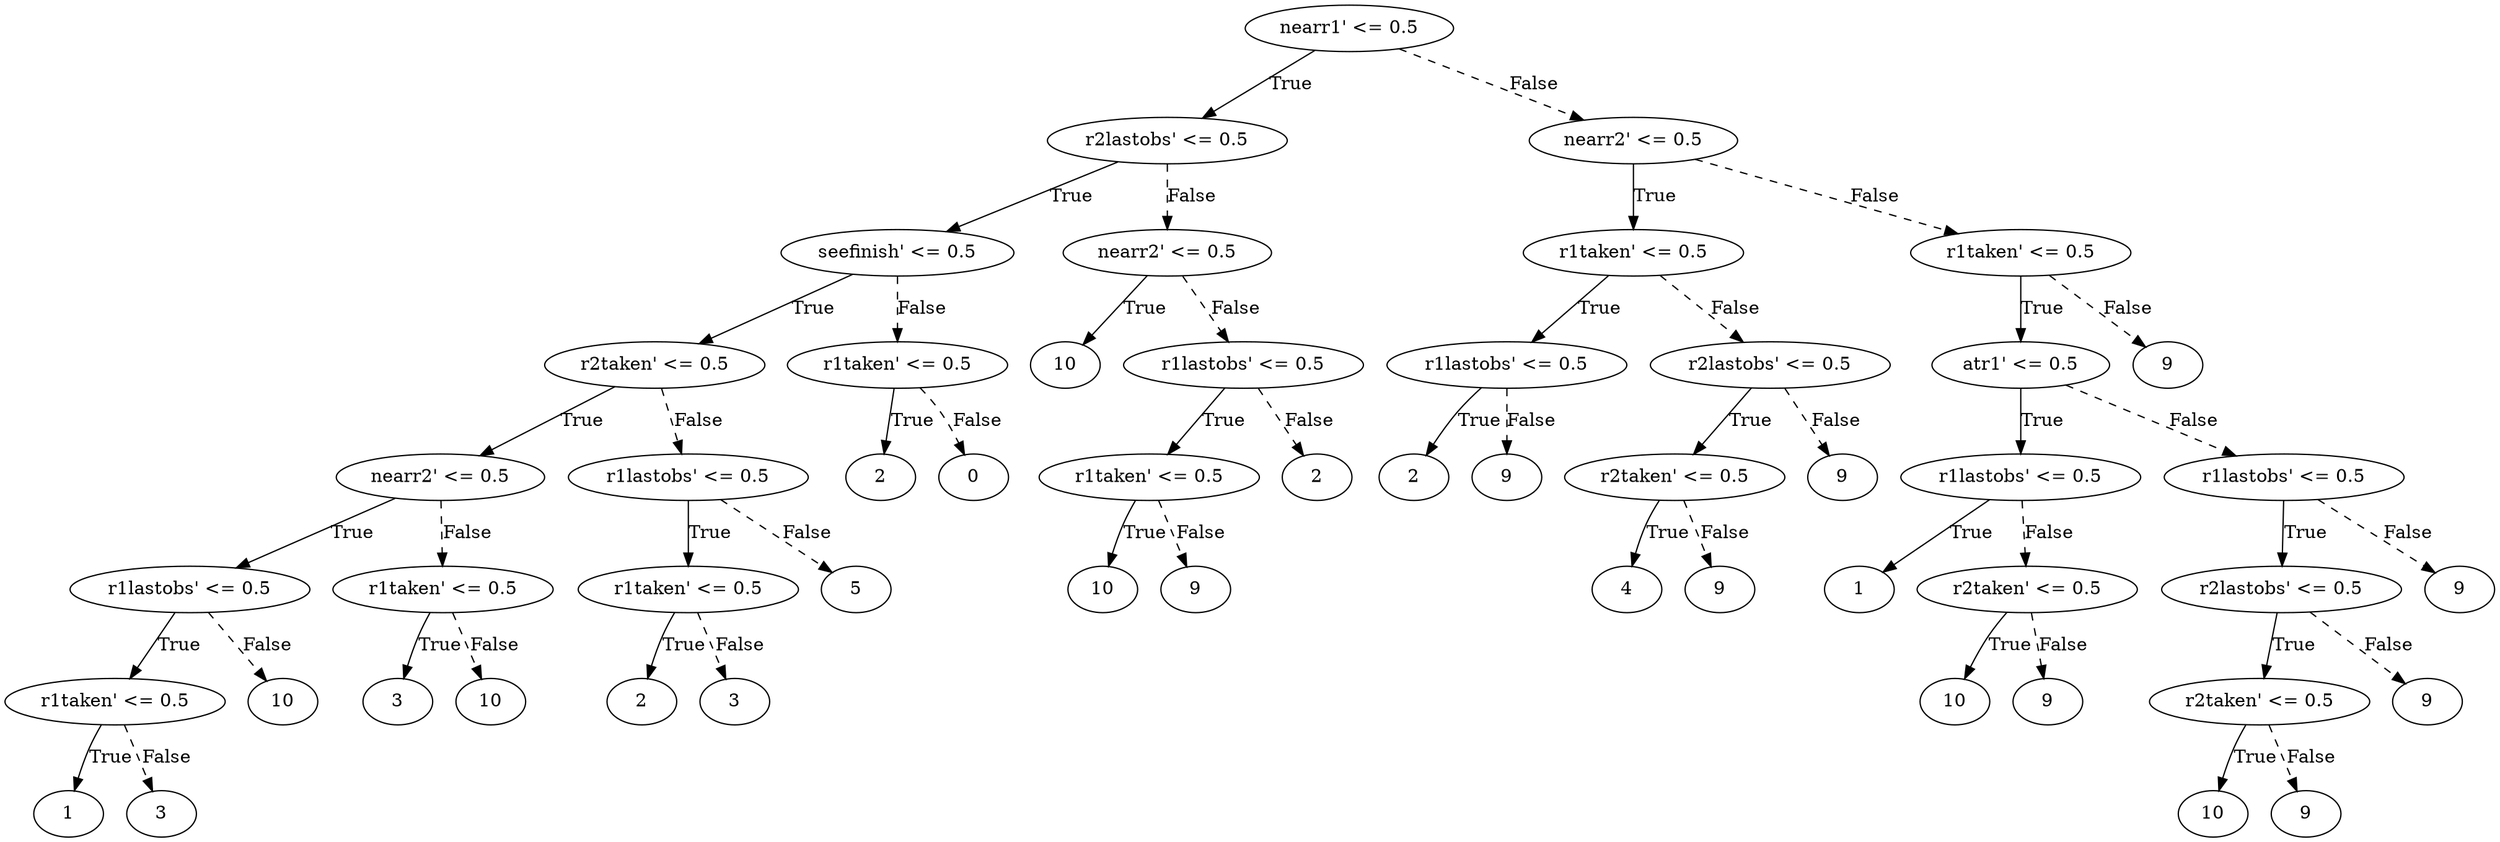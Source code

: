 digraph {
0 [label="nearr1' <= 0.5"];
1 [label="r2lastobs' <= 0.5"];
2 [label="seefinish' <= 0.5"];
3 [label="r2taken' <= 0.5"];
4 [label="nearr2' <= 0.5"];
5 [label="r1lastobs' <= 0.5"];
6 [label="r1taken' <= 0.5"];
7 [label="1"];
6 -> 7 [label="True"];
8 [label="3"];
6 -> 8 [style="dashed", label="False"];
5 -> 6 [label="True"];
9 [label="10"];
5 -> 9 [style="dashed", label="False"];
4 -> 5 [label="True"];
10 [label="r1taken' <= 0.5"];
11 [label="3"];
10 -> 11 [label="True"];
12 [label="10"];
10 -> 12 [style="dashed", label="False"];
4 -> 10 [style="dashed", label="False"];
3 -> 4 [label="True"];
13 [label="r1lastobs' <= 0.5"];
14 [label="r1taken' <= 0.5"];
15 [label="2"];
14 -> 15 [label="True"];
16 [label="3"];
14 -> 16 [style="dashed", label="False"];
13 -> 14 [label="True"];
17 [label="5"];
13 -> 17 [style="dashed", label="False"];
3 -> 13 [style="dashed", label="False"];
2 -> 3 [label="True"];
18 [label="r1taken' <= 0.5"];
19 [label="2"];
18 -> 19 [label="True"];
20 [label="0"];
18 -> 20 [style="dashed", label="False"];
2 -> 18 [style="dashed", label="False"];
1 -> 2 [label="True"];
21 [label="nearr2' <= 0.5"];
22 [label="10"];
21 -> 22 [label="True"];
23 [label="r1lastobs' <= 0.5"];
24 [label="r1taken' <= 0.5"];
25 [label="10"];
24 -> 25 [label="True"];
26 [label="9"];
24 -> 26 [style="dashed", label="False"];
23 -> 24 [label="True"];
27 [label="2"];
23 -> 27 [style="dashed", label="False"];
21 -> 23 [style="dashed", label="False"];
1 -> 21 [style="dashed", label="False"];
0 -> 1 [label="True"];
28 [label="nearr2' <= 0.5"];
29 [label="r1taken' <= 0.5"];
30 [label="r1lastobs' <= 0.5"];
31 [label="2"];
30 -> 31 [label="True"];
32 [label="9"];
30 -> 32 [style="dashed", label="False"];
29 -> 30 [label="True"];
33 [label="r2lastobs' <= 0.5"];
34 [label="r2taken' <= 0.5"];
35 [label="4"];
34 -> 35 [label="True"];
36 [label="9"];
34 -> 36 [style="dashed", label="False"];
33 -> 34 [label="True"];
37 [label="9"];
33 -> 37 [style="dashed", label="False"];
29 -> 33 [style="dashed", label="False"];
28 -> 29 [label="True"];
38 [label="r1taken' <= 0.5"];
39 [label="atr1' <= 0.5"];
40 [label="r1lastobs' <= 0.5"];
41 [label="1"];
40 -> 41 [label="True"];
42 [label="r2taken' <= 0.5"];
43 [label="10"];
42 -> 43 [label="True"];
44 [label="9"];
42 -> 44 [style="dashed", label="False"];
40 -> 42 [style="dashed", label="False"];
39 -> 40 [label="True"];
45 [label="r1lastobs' <= 0.5"];
46 [label="r2lastobs' <= 0.5"];
47 [label="r2taken' <= 0.5"];
48 [label="10"];
47 -> 48 [label="True"];
49 [label="9"];
47 -> 49 [style="dashed", label="False"];
46 -> 47 [label="True"];
50 [label="9"];
46 -> 50 [style="dashed", label="False"];
45 -> 46 [label="True"];
51 [label="9"];
45 -> 51 [style="dashed", label="False"];
39 -> 45 [style="dashed", label="False"];
38 -> 39 [label="True"];
52 [label="9"];
38 -> 52 [style="dashed", label="False"];
28 -> 38 [style="dashed", label="False"];
0 -> 28 [style="dashed", label="False"];

}